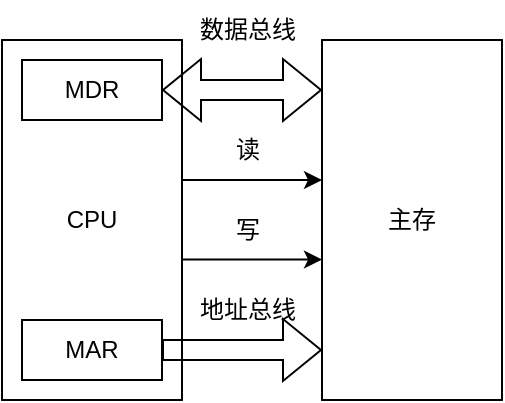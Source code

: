 <mxfile version="20.3.0" type="device"><diagram id="t3OIjYPfP3GOhoIsEsnh" name="第 1 页"><mxGraphModel dx="569" dy="362" grid="1" gridSize="10" guides="1" tooltips="1" connect="1" arrows="1" fold="1" page="1" pageScale="1" pageWidth="827" pageHeight="1169" math="0" shadow="0"><root><mxCell id="0"/><mxCell id="1" parent="0"/><mxCell id="sN4rE0m1KICUslSEXGB1-1" value="CPU" style="rounded=0;whiteSpace=wrap;html=1;" vertex="1" parent="1"><mxGeometry x="160" y="360" width="90" height="180" as="geometry"/></mxCell><mxCell id="sN4rE0m1KICUslSEXGB1-2" value="MDR" style="rounded=0;whiteSpace=wrap;html=1;" vertex="1" parent="1"><mxGeometry x="170" y="370" width="70" height="30" as="geometry"/></mxCell><mxCell id="sN4rE0m1KICUslSEXGB1-3" value="MAR" style="rounded=0;whiteSpace=wrap;html=1;" vertex="1" parent="1"><mxGeometry x="170" y="500" width="70" height="30" as="geometry"/></mxCell><mxCell id="sN4rE0m1KICUslSEXGB1-4" value="" style="shape=flexArrow;endArrow=classic;startArrow=classic;html=1;rounded=0;exitX=1;exitY=0.5;exitDx=0;exitDy=0;" edge="1" parent="1" source="sN4rE0m1KICUslSEXGB1-2"><mxGeometry width="100" height="100" relative="1" as="geometry"><mxPoint x="270" y="520" as="sourcePoint"/><mxPoint x="320" y="385" as="targetPoint"/></mxGeometry></mxCell><mxCell id="sN4rE0m1KICUslSEXGB1-5" value="" style="shape=flexArrow;endArrow=classic;html=1;rounded=0;exitX=1;exitY=0.5;exitDx=0;exitDy=0;" edge="1" parent="1" source="sN4rE0m1KICUslSEXGB1-3"><mxGeometry width="50" height="50" relative="1" as="geometry"><mxPoint x="290" y="490" as="sourcePoint"/><mxPoint x="320" y="515" as="targetPoint"/></mxGeometry></mxCell><mxCell id="sN4rE0m1KICUslSEXGB1-6" value="主存" style="rounded=0;whiteSpace=wrap;html=1;" vertex="1" parent="1"><mxGeometry x="320" y="360" width="90" height="180" as="geometry"/></mxCell><mxCell id="sN4rE0m1KICUslSEXGB1-7" value="" style="endArrow=classic;html=1;rounded=0;exitX=1;exitY=0.5;exitDx=0;exitDy=0;entryX=0;entryY=0.5;entryDx=0;entryDy=0;" edge="1" parent="1"><mxGeometry width="50" height="50" relative="1" as="geometry"><mxPoint x="250" y="430" as="sourcePoint"/><mxPoint x="320" y="430" as="targetPoint"/></mxGeometry></mxCell><mxCell id="sN4rE0m1KICUslSEXGB1-8" value="" style="endArrow=classic;html=1;rounded=0;exitX=1;exitY=0.5;exitDx=0;exitDy=0;entryX=0;entryY=0.5;entryDx=0;entryDy=0;" edge="1" parent="1"><mxGeometry width="50" height="50" relative="1" as="geometry"><mxPoint x="250" y="469.8" as="sourcePoint"/><mxPoint x="320" y="469.8" as="targetPoint"/></mxGeometry></mxCell><mxCell id="sN4rE0m1KICUslSEXGB1-10" value="读" style="text;html=1;strokeColor=none;fillColor=none;align=center;verticalAlign=middle;whiteSpace=wrap;rounded=0;" vertex="1" parent="1"><mxGeometry x="268" y="400" width="30" height="30" as="geometry"/></mxCell><mxCell id="sN4rE0m1KICUslSEXGB1-11" value="写" style="text;html=1;strokeColor=none;fillColor=none;align=center;verticalAlign=middle;whiteSpace=wrap;rounded=0;" vertex="1" parent="1"><mxGeometry x="268" y="440" width="30" height="30" as="geometry"/></mxCell><mxCell id="sN4rE0m1KICUslSEXGB1-12" value="数据总线" style="text;html=1;strokeColor=none;fillColor=none;align=center;verticalAlign=middle;whiteSpace=wrap;rounded=0;" vertex="1" parent="1"><mxGeometry x="253" y="340" width="60" height="30" as="geometry"/></mxCell><mxCell id="sN4rE0m1KICUslSEXGB1-13" value="地址总线" style="text;html=1;strokeColor=none;fillColor=none;align=center;verticalAlign=middle;whiteSpace=wrap;rounded=0;" vertex="1" parent="1"><mxGeometry x="253" y="480" width="60" height="30" as="geometry"/></mxCell></root></mxGraphModel></diagram></mxfile>